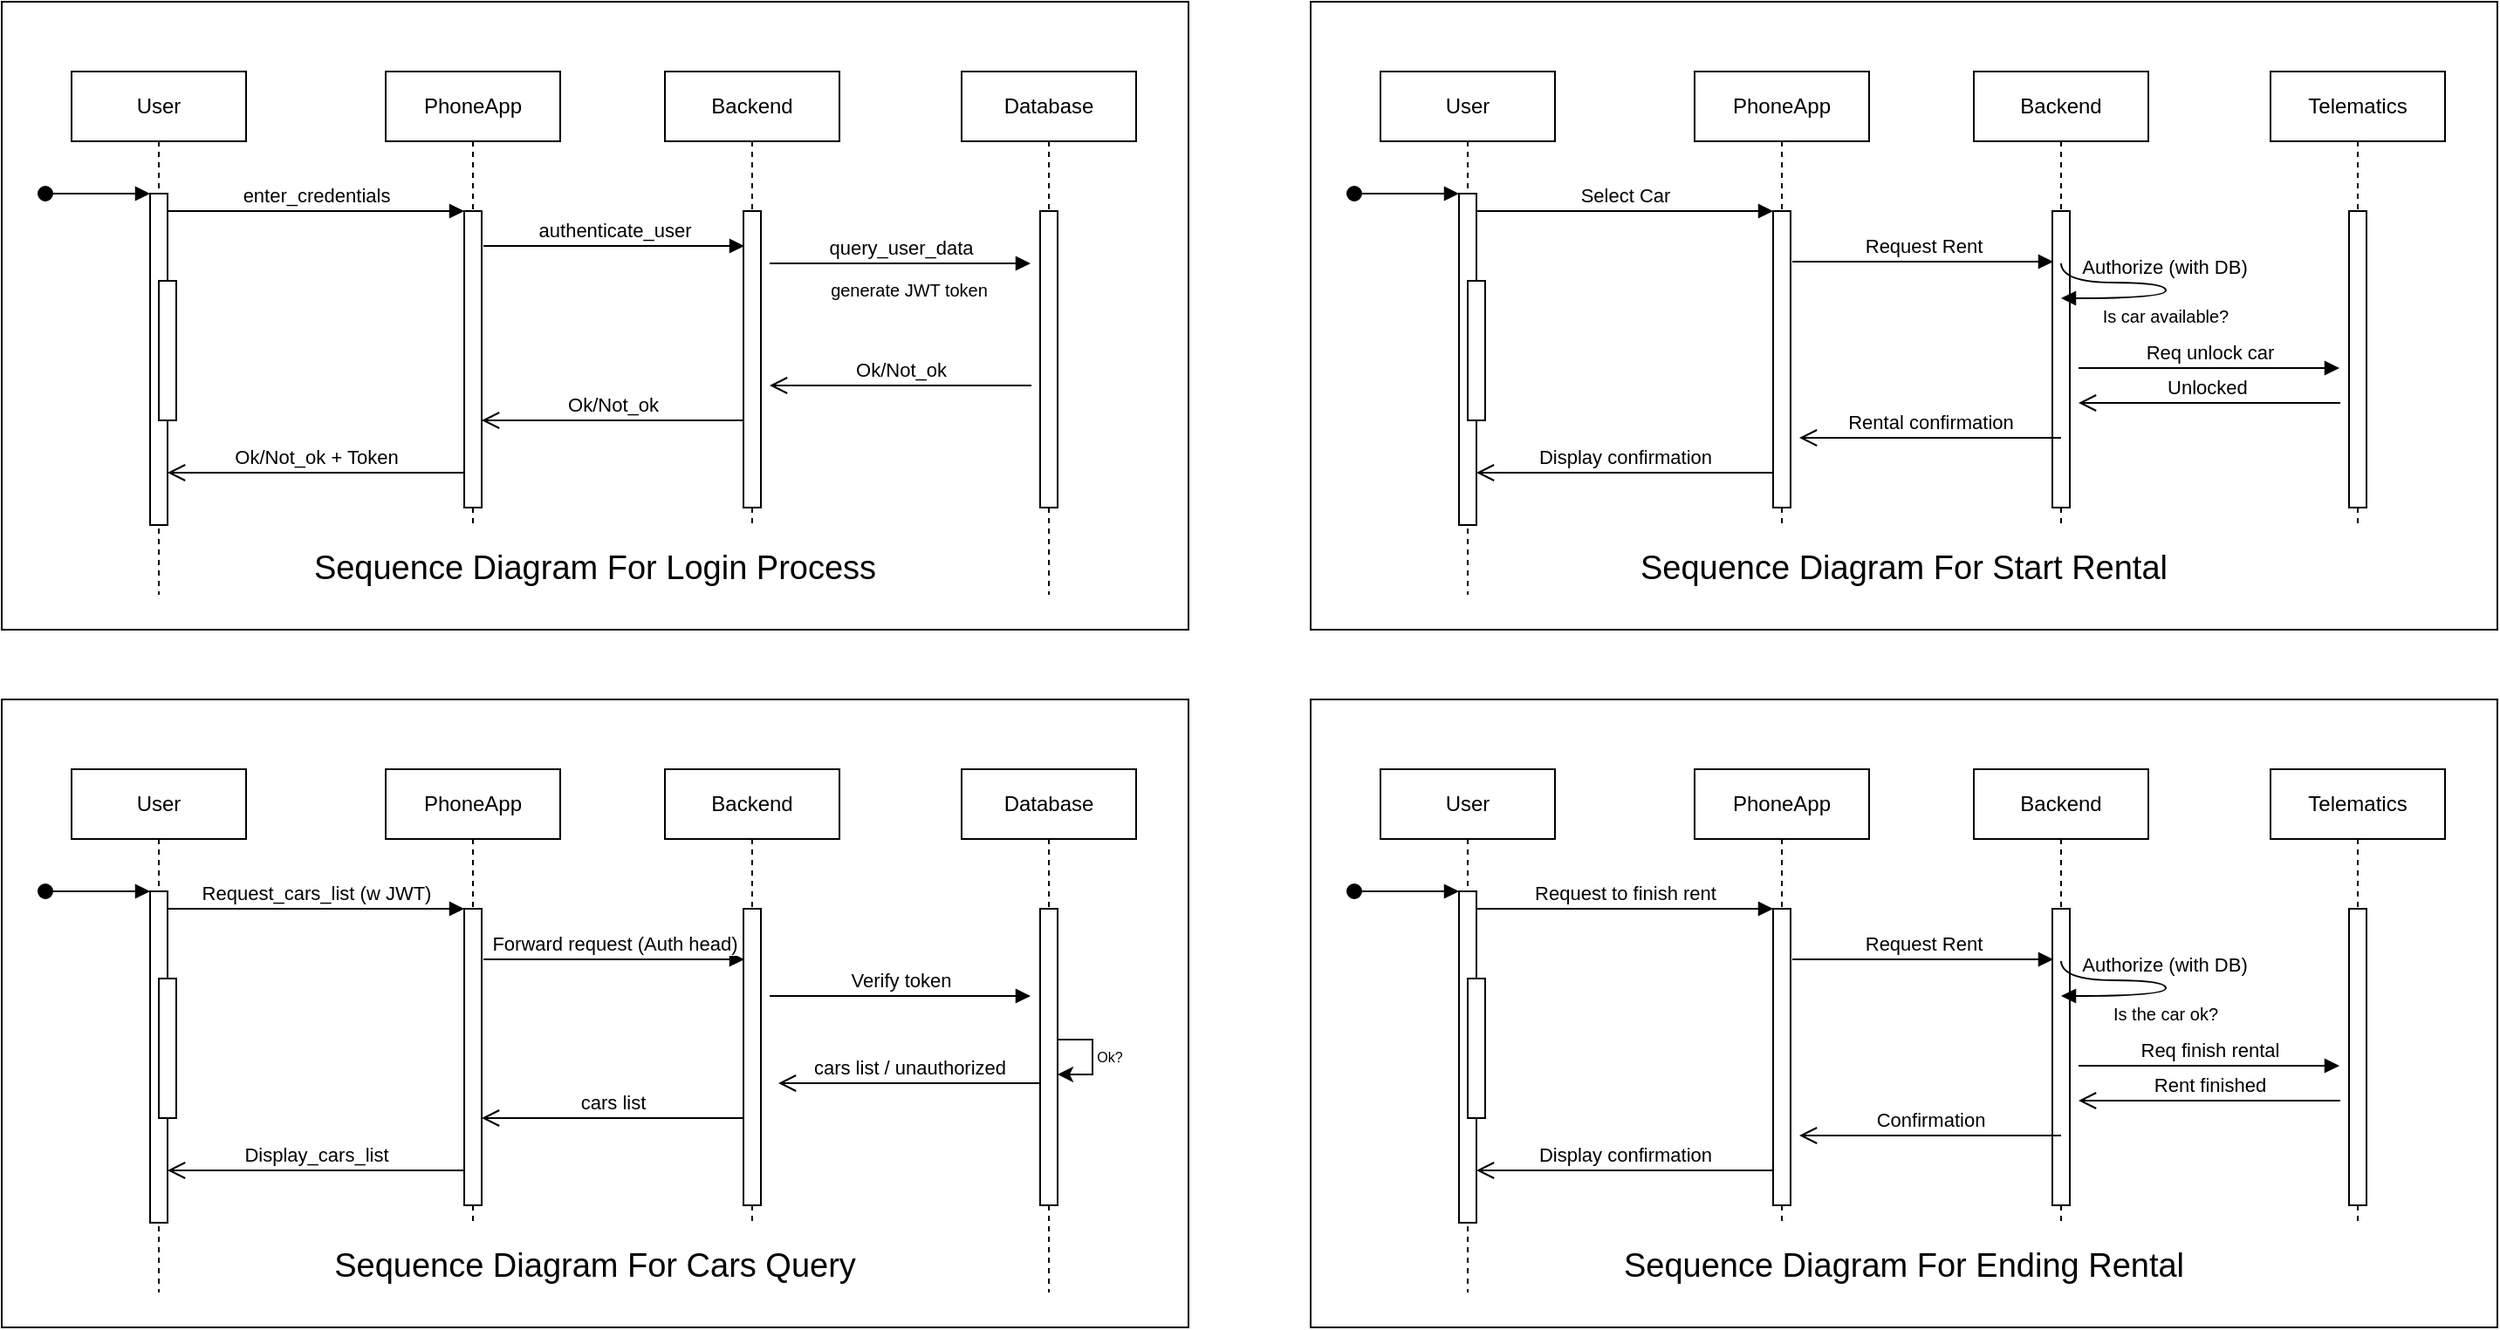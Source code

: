 <mxfile version="26.1.0">
  <diagram name="Page-1" id="2YBvvXClWsGukQMizWep">
    <mxGraphModel dx="2010" dy="1050" grid="1" gridSize="10" guides="1" tooltips="1" connect="1" arrows="1" fold="1" page="1" pageScale="1" pageWidth="850" pageHeight="1100" math="0" shadow="0">
      <root>
        <mxCell id="0" />
        <mxCell id="1" parent="0" />
        <mxCell id="S4V5Ux5o6MDgfG4JlqHx-108" value="" style="rounded=0;whiteSpace=wrap;html=1;" vertex="1" parent="1">
          <mxGeometry x="750" width="680" height="360" as="geometry" />
        </mxCell>
        <mxCell id="S4V5Ux5o6MDgfG4JlqHx-11" value="" style="rounded=0;whiteSpace=wrap;html=1;" vertex="1" parent="1">
          <mxGeometry width="680" height="360" as="geometry" />
        </mxCell>
        <mxCell id="aM9ryv3xv72pqoxQDRHE-1" value="User" style="shape=umlLifeline;perimeter=lifelinePerimeter;whiteSpace=wrap;html=1;container=0;dropTarget=0;collapsible=0;recursiveResize=0;outlineConnect=0;portConstraint=eastwest;newEdgeStyle={&quot;edgeStyle&quot;:&quot;elbowEdgeStyle&quot;,&quot;elbow&quot;:&quot;vertical&quot;,&quot;curved&quot;:0,&quot;rounded&quot;:0};" parent="1" vertex="1">
          <mxGeometry x="40" y="40" width="100" height="300" as="geometry" />
        </mxCell>
        <mxCell id="aM9ryv3xv72pqoxQDRHE-2" value="" style="html=1;points=[];perimeter=orthogonalPerimeter;outlineConnect=0;targetShapes=umlLifeline;portConstraint=eastwest;newEdgeStyle={&quot;edgeStyle&quot;:&quot;elbowEdgeStyle&quot;,&quot;elbow&quot;:&quot;vertical&quot;,&quot;curved&quot;:0,&quot;rounded&quot;:0};" parent="aM9ryv3xv72pqoxQDRHE-1" vertex="1">
          <mxGeometry x="45" y="70" width="10" height="190" as="geometry" />
        </mxCell>
        <mxCell id="aM9ryv3xv72pqoxQDRHE-3" value="" style="html=1;verticalAlign=bottom;startArrow=oval;endArrow=block;startSize=8;edgeStyle=elbowEdgeStyle;elbow=vertical;curved=0;rounded=0;" parent="aM9ryv3xv72pqoxQDRHE-1" target="aM9ryv3xv72pqoxQDRHE-2" edge="1">
          <mxGeometry relative="1" as="geometry">
            <mxPoint x="-15" y="70" as="sourcePoint" />
          </mxGeometry>
        </mxCell>
        <mxCell id="aM9ryv3xv72pqoxQDRHE-4" value="" style="html=1;points=[];perimeter=orthogonalPerimeter;outlineConnect=0;targetShapes=umlLifeline;portConstraint=eastwest;newEdgeStyle={&quot;edgeStyle&quot;:&quot;elbowEdgeStyle&quot;,&quot;elbow&quot;:&quot;vertical&quot;,&quot;curved&quot;:0,&quot;rounded&quot;:0};" parent="aM9ryv3xv72pqoxQDRHE-1" vertex="1">
          <mxGeometry x="50" y="120" width="10" height="80" as="geometry" />
        </mxCell>
        <mxCell id="aM9ryv3xv72pqoxQDRHE-5" value="PhoneApp" style="shape=umlLifeline;perimeter=lifelinePerimeter;whiteSpace=wrap;html=1;container=0;dropTarget=0;collapsible=0;recursiveResize=0;outlineConnect=0;portConstraint=eastwest;newEdgeStyle={&quot;edgeStyle&quot;:&quot;elbowEdgeStyle&quot;,&quot;elbow&quot;:&quot;vertical&quot;,&quot;curved&quot;:0,&quot;rounded&quot;:0};" parent="1" vertex="1">
          <mxGeometry x="220" y="40" width="100" height="260" as="geometry" />
        </mxCell>
        <mxCell id="aM9ryv3xv72pqoxQDRHE-6" value="" style="html=1;points=[];perimeter=orthogonalPerimeter;outlineConnect=0;targetShapes=umlLifeline;portConstraint=eastwest;newEdgeStyle={&quot;edgeStyle&quot;:&quot;elbowEdgeStyle&quot;,&quot;elbow&quot;:&quot;vertical&quot;,&quot;curved&quot;:0,&quot;rounded&quot;:0};" parent="aM9ryv3xv72pqoxQDRHE-5" vertex="1">
          <mxGeometry x="45" y="80" width="10" height="170" as="geometry" />
        </mxCell>
        <mxCell id="aM9ryv3xv72pqoxQDRHE-7" value="enter_credentials" style="html=1;verticalAlign=bottom;endArrow=block;edgeStyle=elbowEdgeStyle;elbow=vertical;curved=0;rounded=0;" parent="1" source="aM9ryv3xv72pqoxQDRHE-2" target="aM9ryv3xv72pqoxQDRHE-6" edge="1">
          <mxGeometry relative="1" as="geometry">
            <mxPoint x="195" y="130" as="sourcePoint" />
            <Array as="points">
              <mxPoint x="180" y="120" />
            </Array>
          </mxGeometry>
        </mxCell>
        <mxCell id="aM9ryv3xv72pqoxQDRHE-8" value="Ok/Not_ok + Token" style="html=1;verticalAlign=bottom;endArrow=open;endSize=8;edgeStyle=elbowEdgeStyle;elbow=vertical;curved=0;rounded=0;" parent="1" source="aM9ryv3xv72pqoxQDRHE-6" target="aM9ryv3xv72pqoxQDRHE-2" edge="1">
          <mxGeometry relative="1" as="geometry">
            <mxPoint x="195" y="205" as="targetPoint" />
            <Array as="points">
              <mxPoint x="140" y="270" />
              <mxPoint x="190" y="280" />
            </Array>
            <mxPoint as="offset" />
          </mxGeometry>
        </mxCell>
        <mxCell id="S4V5Ux5o6MDgfG4JlqHx-1" value="Backend" style="shape=umlLifeline;perimeter=lifelinePerimeter;whiteSpace=wrap;html=1;container=0;dropTarget=0;collapsible=0;recursiveResize=0;outlineConnect=0;portConstraint=eastwest;newEdgeStyle={&quot;edgeStyle&quot;:&quot;elbowEdgeStyle&quot;,&quot;elbow&quot;:&quot;vertical&quot;,&quot;curved&quot;:0,&quot;rounded&quot;:0};" vertex="1" parent="1">
          <mxGeometry x="380" y="40" width="100" height="260" as="geometry" />
        </mxCell>
        <mxCell id="S4V5Ux5o6MDgfG4JlqHx-2" value="" style="html=1;points=[];perimeter=orthogonalPerimeter;outlineConnect=0;targetShapes=umlLifeline;portConstraint=eastwest;newEdgeStyle={&quot;edgeStyle&quot;:&quot;elbowEdgeStyle&quot;,&quot;elbow&quot;:&quot;vertical&quot;,&quot;curved&quot;:0,&quot;rounded&quot;:0};" vertex="1" parent="S4V5Ux5o6MDgfG4JlqHx-1">
          <mxGeometry x="45" y="80" width="10" height="170" as="geometry" />
        </mxCell>
        <mxCell id="S4V5Ux5o6MDgfG4JlqHx-3" value="Database" style="shape=umlLifeline;perimeter=lifelinePerimeter;whiteSpace=wrap;html=1;container=0;dropTarget=0;collapsible=0;recursiveResize=0;outlineConnect=0;portConstraint=eastwest;newEdgeStyle={&quot;edgeStyle&quot;:&quot;elbowEdgeStyle&quot;,&quot;elbow&quot;:&quot;vertical&quot;,&quot;curved&quot;:0,&quot;rounded&quot;:0};" vertex="1" parent="1">
          <mxGeometry x="550" y="40" width="100" height="300" as="geometry" />
        </mxCell>
        <mxCell id="S4V5Ux5o6MDgfG4JlqHx-4" value="" style="html=1;points=[];perimeter=orthogonalPerimeter;outlineConnect=0;targetShapes=umlLifeline;portConstraint=eastwest;newEdgeStyle={&quot;edgeStyle&quot;:&quot;elbowEdgeStyle&quot;,&quot;elbow&quot;:&quot;vertical&quot;,&quot;curved&quot;:0,&quot;rounded&quot;:0};" vertex="1" parent="S4V5Ux5o6MDgfG4JlqHx-3">
          <mxGeometry x="45" y="80" width="10" height="170" as="geometry" />
        </mxCell>
        <mxCell id="S4V5Ux5o6MDgfG4JlqHx-5" value="authenticate_user" style="html=1;verticalAlign=bottom;endArrow=block;edgeStyle=elbowEdgeStyle;elbow=vertical;curved=0;rounded=0;" edge="1" parent="1">
          <mxGeometry relative="1" as="geometry">
            <mxPoint x="276" y="140" as="sourcePoint" />
            <Array as="points">
              <mxPoint x="366" y="140" />
              <mxPoint x="351" y="140" />
            </Array>
            <mxPoint x="425.5" y="140" as="targetPoint" />
          </mxGeometry>
        </mxCell>
        <mxCell id="S4V5Ux5o6MDgfG4JlqHx-6" value="query_user_data" style="html=1;verticalAlign=bottom;endArrow=block;edgeStyle=elbowEdgeStyle;elbow=vertical;curved=0;rounded=0;" edge="1" parent="1">
          <mxGeometry relative="1" as="geometry">
            <mxPoint x="440" y="150" as="sourcePoint" />
            <Array as="points">
              <mxPoint x="530" y="150" />
              <mxPoint x="515" y="150" />
            </Array>
            <mxPoint x="589.5" y="150" as="targetPoint" />
          </mxGeometry>
        </mxCell>
        <mxCell id="S4V5Ux5o6MDgfG4JlqHx-9" value="Ok/Not_ok" style="html=1;verticalAlign=bottom;endArrow=open;endSize=8;edgeStyle=elbowEdgeStyle;elbow=vertical;curved=0;rounded=0;" edge="1" parent="1">
          <mxGeometry relative="1" as="geometry">
            <mxPoint x="440" y="220" as="targetPoint" />
            <Array as="points">
              <mxPoint x="535" y="220" />
            </Array>
            <mxPoint x="590" y="220" as="sourcePoint" />
          </mxGeometry>
        </mxCell>
        <mxCell id="S4V5Ux5o6MDgfG4JlqHx-10" value="Ok/Not_ok" style="html=1;verticalAlign=bottom;endArrow=open;endSize=8;edgeStyle=elbowEdgeStyle;elbow=vertical;curved=0;rounded=0;" edge="1" parent="1">
          <mxGeometry relative="1" as="geometry">
            <mxPoint x="275" y="240" as="targetPoint" />
            <Array as="points">
              <mxPoint x="370" y="240" />
            </Array>
            <mxPoint x="425" y="240" as="sourcePoint" />
          </mxGeometry>
        </mxCell>
        <mxCell id="S4V5Ux5o6MDgfG4JlqHx-12" value="Sequence Diagram For Login Process" style="text;html=1;align=center;verticalAlign=middle;whiteSpace=wrap;rounded=0;fontSize=19;" vertex="1" parent="1">
          <mxGeometry x="130" y="310" width="420" height="30" as="geometry" />
        </mxCell>
        <mxCell id="S4V5Ux5o6MDgfG4JlqHx-13" value="" style="rounded=0;whiteSpace=wrap;html=1;" vertex="1" parent="1">
          <mxGeometry y="400" width="680" height="360" as="geometry" />
        </mxCell>
        <mxCell id="S4V5Ux5o6MDgfG4JlqHx-14" value="User" style="shape=umlLifeline;perimeter=lifelinePerimeter;whiteSpace=wrap;html=1;container=0;dropTarget=0;collapsible=0;recursiveResize=0;outlineConnect=0;portConstraint=eastwest;newEdgeStyle={&quot;edgeStyle&quot;:&quot;elbowEdgeStyle&quot;,&quot;elbow&quot;:&quot;vertical&quot;,&quot;curved&quot;:0,&quot;rounded&quot;:0};" vertex="1" parent="1">
          <mxGeometry x="40" y="440" width="100" height="300" as="geometry" />
        </mxCell>
        <mxCell id="S4V5Ux5o6MDgfG4JlqHx-15" value="" style="html=1;points=[];perimeter=orthogonalPerimeter;outlineConnect=0;targetShapes=umlLifeline;portConstraint=eastwest;newEdgeStyle={&quot;edgeStyle&quot;:&quot;elbowEdgeStyle&quot;,&quot;elbow&quot;:&quot;vertical&quot;,&quot;curved&quot;:0,&quot;rounded&quot;:0};" vertex="1" parent="S4V5Ux5o6MDgfG4JlqHx-14">
          <mxGeometry x="45" y="70" width="10" height="190" as="geometry" />
        </mxCell>
        <mxCell id="S4V5Ux5o6MDgfG4JlqHx-16" value="" style="html=1;verticalAlign=bottom;startArrow=oval;endArrow=block;startSize=8;edgeStyle=elbowEdgeStyle;elbow=vertical;curved=0;rounded=0;" edge="1" parent="S4V5Ux5o6MDgfG4JlqHx-14" target="S4V5Ux5o6MDgfG4JlqHx-15">
          <mxGeometry relative="1" as="geometry">
            <mxPoint x="-15" y="70" as="sourcePoint" />
          </mxGeometry>
        </mxCell>
        <mxCell id="S4V5Ux5o6MDgfG4JlqHx-17" value="" style="html=1;points=[];perimeter=orthogonalPerimeter;outlineConnect=0;targetShapes=umlLifeline;portConstraint=eastwest;newEdgeStyle={&quot;edgeStyle&quot;:&quot;elbowEdgeStyle&quot;,&quot;elbow&quot;:&quot;vertical&quot;,&quot;curved&quot;:0,&quot;rounded&quot;:0};" vertex="1" parent="S4V5Ux5o6MDgfG4JlqHx-14">
          <mxGeometry x="50" y="120" width="10" height="80" as="geometry" />
        </mxCell>
        <mxCell id="S4V5Ux5o6MDgfG4JlqHx-18" value="PhoneApp" style="shape=umlLifeline;perimeter=lifelinePerimeter;whiteSpace=wrap;html=1;container=0;dropTarget=0;collapsible=0;recursiveResize=0;outlineConnect=0;portConstraint=eastwest;newEdgeStyle={&quot;edgeStyle&quot;:&quot;elbowEdgeStyle&quot;,&quot;elbow&quot;:&quot;vertical&quot;,&quot;curved&quot;:0,&quot;rounded&quot;:0};" vertex="1" parent="1">
          <mxGeometry x="220" y="440" width="100" height="260" as="geometry" />
        </mxCell>
        <mxCell id="S4V5Ux5o6MDgfG4JlqHx-19" value="" style="html=1;points=[];perimeter=orthogonalPerimeter;outlineConnect=0;targetShapes=umlLifeline;portConstraint=eastwest;newEdgeStyle={&quot;edgeStyle&quot;:&quot;elbowEdgeStyle&quot;,&quot;elbow&quot;:&quot;vertical&quot;,&quot;curved&quot;:0,&quot;rounded&quot;:0};" vertex="1" parent="S4V5Ux5o6MDgfG4JlqHx-18">
          <mxGeometry x="45" y="80" width="10" height="170" as="geometry" />
        </mxCell>
        <mxCell id="S4V5Ux5o6MDgfG4JlqHx-20" value="Request_cars_list (w JWT)" style="html=1;verticalAlign=bottom;endArrow=block;edgeStyle=elbowEdgeStyle;elbow=vertical;curved=0;rounded=0;" edge="1" parent="1" source="S4V5Ux5o6MDgfG4JlqHx-15" target="S4V5Ux5o6MDgfG4JlqHx-19">
          <mxGeometry relative="1" as="geometry">
            <mxPoint x="195" y="530" as="sourcePoint" />
            <Array as="points">
              <mxPoint x="180" y="520" />
            </Array>
          </mxGeometry>
        </mxCell>
        <mxCell id="S4V5Ux5o6MDgfG4JlqHx-21" value="Display_cars_list" style="html=1;verticalAlign=bottom;endArrow=open;endSize=8;edgeStyle=elbowEdgeStyle;elbow=vertical;curved=0;rounded=0;" edge="1" parent="1" source="S4V5Ux5o6MDgfG4JlqHx-19" target="S4V5Ux5o6MDgfG4JlqHx-15">
          <mxGeometry relative="1" as="geometry">
            <mxPoint x="195" y="605" as="targetPoint" />
            <Array as="points">
              <mxPoint x="140" y="670" />
              <mxPoint x="190" y="680" />
            </Array>
          </mxGeometry>
        </mxCell>
        <mxCell id="S4V5Ux5o6MDgfG4JlqHx-22" value="Backend" style="shape=umlLifeline;perimeter=lifelinePerimeter;whiteSpace=wrap;html=1;container=0;dropTarget=0;collapsible=0;recursiveResize=0;outlineConnect=0;portConstraint=eastwest;newEdgeStyle={&quot;edgeStyle&quot;:&quot;elbowEdgeStyle&quot;,&quot;elbow&quot;:&quot;vertical&quot;,&quot;curved&quot;:0,&quot;rounded&quot;:0};" vertex="1" parent="1">
          <mxGeometry x="380" y="440" width="100" height="260" as="geometry" />
        </mxCell>
        <mxCell id="S4V5Ux5o6MDgfG4JlqHx-23" value="" style="html=1;points=[];perimeter=orthogonalPerimeter;outlineConnect=0;targetShapes=umlLifeline;portConstraint=eastwest;newEdgeStyle={&quot;edgeStyle&quot;:&quot;elbowEdgeStyle&quot;,&quot;elbow&quot;:&quot;vertical&quot;,&quot;curved&quot;:0,&quot;rounded&quot;:0};" vertex="1" parent="S4V5Ux5o6MDgfG4JlqHx-22">
          <mxGeometry x="45" y="80" width="10" height="170" as="geometry" />
        </mxCell>
        <mxCell id="S4V5Ux5o6MDgfG4JlqHx-24" value="Database" style="shape=umlLifeline;perimeter=lifelinePerimeter;whiteSpace=wrap;html=1;container=0;dropTarget=0;collapsible=0;recursiveResize=0;outlineConnect=0;portConstraint=eastwest;newEdgeStyle={&quot;edgeStyle&quot;:&quot;elbowEdgeStyle&quot;,&quot;elbow&quot;:&quot;vertical&quot;,&quot;curved&quot;:0,&quot;rounded&quot;:0};" vertex="1" parent="1">
          <mxGeometry x="550" y="440" width="100" height="300" as="geometry" />
        </mxCell>
        <mxCell id="S4V5Ux5o6MDgfG4JlqHx-25" value="" style="html=1;points=[];perimeter=orthogonalPerimeter;outlineConnect=0;targetShapes=umlLifeline;portConstraint=eastwest;newEdgeStyle={&quot;edgeStyle&quot;:&quot;elbowEdgeStyle&quot;,&quot;elbow&quot;:&quot;vertical&quot;,&quot;curved&quot;:0,&quot;rounded&quot;:0};" vertex="1" parent="S4V5Ux5o6MDgfG4JlqHx-24">
          <mxGeometry x="45" y="80" width="10" height="170" as="geometry" />
        </mxCell>
        <mxCell id="S4V5Ux5o6MDgfG4JlqHx-43" style="edgeStyle=elbowEdgeStyle;rounded=0;orthogonalLoop=1;jettySize=auto;html=1;elbow=vertical;curved=0;" edge="1" parent="S4V5Ux5o6MDgfG4JlqHx-24" source="S4V5Ux5o6MDgfG4JlqHx-25" target="S4V5Ux5o6MDgfG4JlqHx-25">
          <mxGeometry relative="1" as="geometry" />
        </mxCell>
        <mxCell id="S4V5Ux5o6MDgfG4JlqHx-26" value="Forward request (Auth head)" style="html=1;verticalAlign=bottom;endArrow=block;edgeStyle=elbowEdgeStyle;elbow=vertical;curved=0;rounded=0;" edge="1" parent="1">
          <mxGeometry relative="1" as="geometry">
            <mxPoint x="276" y="549" as="sourcePoint" />
            <Array as="points">
              <mxPoint x="366" y="549" />
              <mxPoint x="351" y="549" />
            </Array>
            <mxPoint x="425.5" y="549" as="targetPoint" />
          </mxGeometry>
        </mxCell>
        <mxCell id="S4V5Ux5o6MDgfG4JlqHx-27" value="Verify token" style="html=1;verticalAlign=bottom;endArrow=block;edgeStyle=elbowEdgeStyle;elbow=vertical;curved=0;rounded=0;" edge="1" parent="1">
          <mxGeometry relative="1" as="geometry">
            <mxPoint x="440" y="570" as="sourcePoint" />
            <Array as="points">
              <mxPoint x="530" y="570" />
              <mxPoint x="515" y="570" />
            </Array>
            <mxPoint x="589.5" y="570" as="targetPoint" />
          </mxGeometry>
        </mxCell>
        <mxCell id="S4V5Ux5o6MDgfG4JlqHx-29" value="cars list" style="html=1;verticalAlign=bottom;endArrow=open;endSize=8;edgeStyle=elbowEdgeStyle;elbow=vertical;curved=0;rounded=0;" edge="1" parent="1">
          <mxGeometry x="0.003" relative="1" as="geometry">
            <mxPoint x="275" y="640" as="targetPoint" />
            <Array as="points">
              <mxPoint x="370" y="640" />
            </Array>
            <mxPoint x="425" y="640" as="sourcePoint" />
            <mxPoint as="offset" />
          </mxGeometry>
        </mxCell>
        <mxCell id="S4V5Ux5o6MDgfG4JlqHx-30" value="Sequence Diagram For Cars Query" style="text;html=1;align=center;verticalAlign=middle;whiteSpace=wrap;rounded=0;fontSize=19;" vertex="1" parent="1">
          <mxGeometry x="130" y="710" width="420" height="30" as="geometry" />
        </mxCell>
        <mxCell id="S4V5Ux5o6MDgfG4JlqHx-35" value="generate JWT token" style="text;html=1;align=center;verticalAlign=middle;whiteSpace=wrap;rounded=0;fontSize=10;" vertex="1" parent="1">
          <mxGeometry x="450" y="150" width="140" height="30" as="geometry" />
        </mxCell>
        <mxCell id="S4V5Ux5o6MDgfG4JlqHx-44" value="Ok?" style="text;html=1;align=center;verticalAlign=middle;whiteSpace=wrap;rounded=0;fontSize=8;" vertex="1" parent="1">
          <mxGeometry x="600" y="590" width="70" height="30" as="geometry" />
        </mxCell>
        <mxCell id="S4V5Ux5o6MDgfG4JlqHx-46" value="cars list / unauthorized" style="html=1;verticalAlign=bottom;endArrow=open;endSize=8;edgeStyle=elbowEdgeStyle;elbow=vertical;curved=0;rounded=0;" edge="1" parent="1">
          <mxGeometry relative="1" as="geometry">
            <mxPoint x="445" y="620" as="targetPoint" />
            <Array as="points">
              <mxPoint x="540" y="620" />
            </Array>
            <mxPoint x="595" y="620" as="sourcePoint" />
          </mxGeometry>
        </mxCell>
        <mxCell id="S4V5Ux5o6MDgfG4JlqHx-69" value="User" style="shape=umlLifeline;perimeter=lifelinePerimeter;whiteSpace=wrap;html=1;container=0;dropTarget=0;collapsible=0;recursiveResize=0;outlineConnect=0;portConstraint=eastwest;newEdgeStyle={&quot;edgeStyle&quot;:&quot;elbowEdgeStyle&quot;,&quot;elbow&quot;:&quot;vertical&quot;,&quot;curved&quot;:0,&quot;rounded&quot;:0};" vertex="1" parent="1">
          <mxGeometry x="790" y="40" width="100" height="300" as="geometry" />
        </mxCell>
        <mxCell id="S4V5Ux5o6MDgfG4JlqHx-70" value="" style="html=1;points=[];perimeter=orthogonalPerimeter;outlineConnect=0;targetShapes=umlLifeline;portConstraint=eastwest;newEdgeStyle={&quot;edgeStyle&quot;:&quot;elbowEdgeStyle&quot;,&quot;elbow&quot;:&quot;vertical&quot;,&quot;curved&quot;:0,&quot;rounded&quot;:0};" vertex="1" parent="S4V5Ux5o6MDgfG4JlqHx-69">
          <mxGeometry x="45" y="70" width="10" height="190" as="geometry" />
        </mxCell>
        <mxCell id="S4V5Ux5o6MDgfG4JlqHx-71" value="" style="html=1;verticalAlign=bottom;startArrow=oval;endArrow=block;startSize=8;edgeStyle=elbowEdgeStyle;elbow=vertical;curved=0;rounded=0;" edge="1" parent="S4V5Ux5o6MDgfG4JlqHx-69" target="S4V5Ux5o6MDgfG4JlqHx-70">
          <mxGeometry relative="1" as="geometry">
            <mxPoint x="-15" y="70" as="sourcePoint" />
          </mxGeometry>
        </mxCell>
        <mxCell id="S4V5Ux5o6MDgfG4JlqHx-72" value="" style="html=1;points=[];perimeter=orthogonalPerimeter;outlineConnect=0;targetShapes=umlLifeline;portConstraint=eastwest;newEdgeStyle={&quot;edgeStyle&quot;:&quot;elbowEdgeStyle&quot;,&quot;elbow&quot;:&quot;vertical&quot;,&quot;curved&quot;:0,&quot;rounded&quot;:0};" vertex="1" parent="S4V5Ux5o6MDgfG4JlqHx-69">
          <mxGeometry x="50" y="120" width="10" height="80" as="geometry" />
        </mxCell>
        <mxCell id="S4V5Ux5o6MDgfG4JlqHx-73" value="PhoneApp" style="shape=umlLifeline;perimeter=lifelinePerimeter;whiteSpace=wrap;html=1;container=0;dropTarget=0;collapsible=0;recursiveResize=0;outlineConnect=0;portConstraint=eastwest;newEdgeStyle={&quot;edgeStyle&quot;:&quot;elbowEdgeStyle&quot;,&quot;elbow&quot;:&quot;vertical&quot;,&quot;curved&quot;:0,&quot;rounded&quot;:0};" vertex="1" parent="1">
          <mxGeometry x="970" y="40" width="100" height="260" as="geometry" />
        </mxCell>
        <mxCell id="S4V5Ux5o6MDgfG4JlqHx-74" value="" style="html=1;points=[];perimeter=orthogonalPerimeter;outlineConnect=0;targetShapes=umlLifeline;portConstraint=eastwest;newEdgeStyle={&quot;edgeStyle&quot;:&quot;elbowEdgeStyle&quot;,&quot;elbow&quot;:&quot;vertical&quot;,&quot;curved&quot;:0,&quot;rounded&quot;:0};" vertex="1" parent="S4V5Ux5o6MDgfG4JlqHx-73">
          <mxGeometry x="45" y="80" width="10" height="170" as="geometry" />
        </mxCell>
        <mxCell id="S4V5Ux5o6MDgfG4JlqHx-75" value="Select Car" style="html=1;verticalAlign=bottom;endArrow=block;edgeStyle=elbowEdgeStyle;elbow=vertical;curved=0;rounded=0;" edge="1" parent="1" source="S4V5Ux5o6MDgfG4JlqHx-70" target="S4V5Ux5o6MDgfG4JlqHx-74">
          <mxGeometry x="-0.004" relative="1" as="geometry">
            <mxPoint x="945" y="130" as="sourcePoint" />
            <Array as="points">
              <mxPoint x="930" y="120" />
            </Array>
            <mxPoint as="offset" />
          </mxGeometry>
        </mxCell>
        <mxCell id="S4V5Ux5o6MDgfG4JlqHx-76" value="Display confirmation" style="html=1;verticalAlign=bottom;endArrow=open;endSize=8;edgeStyle=elbowEdgeStyle;elbow=vertical;curved=0;rounded=0;" edge="1" parent="1" source="S4V5Ux5o6MDgfG4JlqHx-74" target="S4V5Ux5o6MDgfG4JlqHx-70">
          <mxGeometry relative="1" as="geometry">
            <mxPoint x="945" y="205" as="targetPoint" />
            <Array as="points">
              <mxPoint x="890" y="270" />
              <mxPoint x="940" y="280" />
            </Array>
          </mxGeometry>
        </mxCell>
        <mxCell id="S4V5Ux5o6MDgfG4JlqHx-77" value="Backend" style="shape=umlLifeline;perimeter=lifelinePerimeter;whiteSpace=wrap;html=1;container=0;dropTarget=0;collapsible=0;recursiveResize=0;outlineConnect=0;portConstraint=eastwest;newEdgeStyle={&quot;edgeStyle&quot;:&quot;elbowEdgeStyle&quot;,&quot;elbow&quot;:&quot;vertical&quot;,&quot;curved&quot;:0,&quot;rounded&quot;:0};" vertex="1" parent="1">
          <mxGeometry x="1130" y="40" width="100" height="260" as="geometry" />
        </mxCell>
        <mxCell id="S4V5Ux5o6MDgfG4JlqHx-78" value="" style="html=1;points=[];perimeter=orthogonalPerimeter;outlineConnect=0;targetShapes=umlLifeline;portConstraint=eastwest;newEdgeStyle={&quot;edgeStyle&quot;:&quot;elbowEdgeStyle&quot;,&quot;elbow&quot;:&quot;vertical&quot;,&quot;curved&quot;:0,&quot;rounded&quot;:0};" vertex="1" parent="S4V5Ux5o6MDgfG4JlqHx-77">
          <mxGeometry x="45" y="80" width="10" height="170" as="geometry" />
        </mxCell>
        <mxCell id="S4V5Ux5o6MDgfG4JlqHx-82" value="Request Rent" style="html=1;verticalAlign=bottom;endArrow=block;edgeStyle=elbowEdgeStyle;elbow=vertical;curved=0;rounded=0;" edge="1" parent="1">
          <mxGeometry relative="1" as="geometry">
            <mxPoint x="1026" y="149" as="sourcePoint" />
            <Array as="points">
              <mxPoint x="1116" y="149" />
              <mxPoint x="1101" y="149" />
            </Array>
            <mxPoint x="1175.5" y="149" as="targetPoint" />
          </mxGeometry>
        </mxCell>
        <mxCell id="S4V5Ux5o6MDgfG4JlqHx-85" value="Sequence Diagram For Start Rental" style="text;html=1;align=center;verticalAlign=middle;whiteSpace=wrap;rounded=0;fontSize=19;" vertex="1" parent="1">
          <mxGeometry x="880" y="310" width="420" height="30" as="geometry" />
        </mxCell>
        <mxCell id="S4V5Ux5o6MDgfG4JlqHx-96" value="Telematics" style="shape=umlLifeline;perimeter=lifelinePerimeter;whiteSpace=wrap;html=1;container=0;dropTarget=0;collapsible=0;recursiveResize=0;outlineConnect=0;portConstraint=eastwest;newEdgeStyle={&quot;edgeStyle&quot;:&quot;elbowEdgeStyle&quot;,&quot;elbow&quot;:&quot;vertical&quot;,&quot;curved&quot;:0,&quot;rounded&quot;:0};" vertex="1" parent="1">
          <mxGeometry x="1300" y="40" width="100" height="260" as="geometry" />
        </mxCell>
        <mxCell id="S4V5Ux5o6MDgfG4JlqHx-97" value="" style="html=1;points=[];perimeter=orthogonalPerimeter;outlineConnect=0;targetShapes=umlLifeline;portConstraint=eastwest;newEdgeStyle={&quot;edgeStyle&quot;:&quot;elbowEdgeStyle&quot;,&quot;elbow&quot;:&quot;vertical&quot;,&quot;curved&quot;:0,&quot;rounded&quot;:0};" vertex="1" parent="S4V5Ux5o6MDgfG4JlqHx-96">
          <mxGeometry x="45" y="80" width="10" height="170" as="geometry" />
        </mxCell>
        <mxCell id="S4V5Ux5o6MDgfG4JlqHx-102" value="Authorize (with DB)" style="html=1;verticalAlign=bottom;endArrow=block;rounded=0;edgeStyle=orthogonalEdgeStyle;elbow=vertical;curved=1;" edge="1" parent="1" target="S4V5Ux5o6MDgfG4JlqHx-77">
          <mxGeometry x="0.007" relative="1" as="geometry">
            <mxPoint x="1180" y="150" as="sourcePoint" />
            <mxPoint x="1329.5" y="150" as="targetPoint" />
            <mxPoint as="offset" />
          </mxGeometry>
        </mxCell>
        <mxCell id="S4V5Ux5o6MDgfG4JlqHx-103" value="Is car available?" style="text;html=1;align=center;verticalAlign=middle;whiteSpace=wrap;rounded=0;fontSize=10;" vertex="1" parent="1">
          <mxGeometry x="1190" y="165" width="100" height="30" as="geometry" />
        </mxCell>
        <mxCell id="S4V5Ux5o6MDgfG4JlqHx-105" value="Req unlock car" style="html=1;verticalAlign=bottom;endArrow=block;edgeStyle=elbowEdgeStyle;elbow=vertical;curved=0;rounded=0;" edge="1" parent="1">
          <mxGeometry relative="1" as="geometry">
            <mxPoint x="1190" y="210" as="sourcePoint" />
            <Array as="points">
              <mxPoint x="1280" y="210" />
              <mxPoint x="1265" y="210" />
            </Array>
            <mxPoint x="1339.5" y="210" as="targetPoint" />
          </mxGeometry>
        </mxCell>
        <mxCell id="S4V5Ux5o6MDgfG4JlqHx-106" value="Unlocked&amp;nbsp;" style="html=1;verticalAlign=bottom;endArrow=open;endSize=8;edgeStyle=elbowEdgeStyle;elbow=vertical;curved=0;rounded=0;" edge="1" parent="1">
          <mxGeometry relative="1" as="geometry">
            <mxPoint x="1190" y="230" as="targetPoint" />
            <Array as="points">
              <mxPoint x="1235" y="230" />
              <mxPoint x="1285" y="240" />
            </Array>
            <mxPoint x="1340" y="230" as="sourcePoint" />
          </mxGeometry>
        </mxCell>
        <mxCell id="S4V5Ux5o6MDgfG4JlqHx-107" value="Rental confirmation" style="html=1;verticalAlign=bottom;endArrow=open;endSize=8;edgeStyle=elbowEdgeStyle;elbow=vertical;curved=0;rounded=0;" edge="1" parent="1">
          <mxGeometry relative="1" as="geometry">
            <mxPoint x="1030" y="250" as="targetPoint" />
            <Array as="points">
              <mxPoint x="1075" y="250" />
              <mxPoint x="1125" y="260" />
            </Array>
            <mxPoint x="1180" y="250" as="sourcePoint" />
          </mxGeometry>
        </mxCell>
        <mxCell id="S4V5Ux5o6MDgfG4JlqHx-109" value="" style="rounded=0;whiteSpace=wrap;html=1;" vertex="1" parent="1">
          <mxGeometry x="750" y="400" width="680" height="360" as="geometry" />
        </mxCell>
        <mxCell id="S4V5Ux5o6MDgfG4JlqHx-110" value="User" style="shape=umlLifeline;perimeter=lifelinePerimeter;whiteSpace=wrap;html=1;container=0;dropTarget=0;collapsible=0;recursiveResize=0;outlineConnect=0;portConstraint=eastwest;newEdgeStyle={&quot;edgeStyle&quot;:&quot;elbowEdgeStyle&quot;,&quot;elbow&quot;:&quot;vertical&quot;,&quot;curved&quot;:0,&quot;rounded&quot;:0};" vertex="1" parent="1">
          <mxGeometry x="790" y="440" width="100" height="300" as="geometry" />
        </mxCell>
        <mxCell id="S4V5Ux5o6MDgfG4JlqHx-111" value="" style="html=1;points=[];perimeter=orthogonalPerimeter;outlineConnect=0;targetShapes=umlLifeline;portConstraint=eastwest;newEdgeStyle={&quot;edgeStyle&quot;:&quot;elbowEdgeStyle&quot;,&quot;elbow&quot;:&quot;vertical&quot;,&quot;curved&quot;:0,&quot;rounded&quot;:0};" vertex="1" parent="S4V5Ux5o6MDgfG4JlqHx-110">
          <mxGeometry x="45" y="70" width="10" height="190" as="geometry" />
        </mxCell>
        <mxCell id="S4V5Ux5o6MDgfG4JlqHx-112" value="" style="html=1;verticalAlign=bottom;startArrow=oval;endArrow=block;startSize=8;edgeStyle=elbowEdgeStyle;elbow=vertical;curved=0;rounded=0;" edge="1" parent="S4V5Ux5o6MDgfG4JlqHx-110" target="S4V5Ux5o6MDgfG4JlqHx-111">
          <mxGeometry relative="1" as="geometry">
            <mxPoint x="-15" y="70" as="sourcePoint" />
          </mxGeometry>
        </mxCell>
        <mxCell id="S4V5Ux5o6MDgfG4JlqHx-113" value="" style="html=1;points=[];perimeter=orthogonalPerimeter;outlineConnect=0;targetShapes=umlLifeline;portConstraint=eastwest;newEdgeStyle={&quot;edgeStyle&quot;:&quot;elbowEdgeStyle&quot;,&quot;elbow&quot;:&quot;vertical&quot;,&quot;curved&quot;:0,&quot;rounded&quot;:0};" vertex="1" parent="S4V5Ux5o6MDgfG4JlqHx-110">
          <mxGeometry x="50" y="120" width="10" height="80" as="geometry" />
        </mxCell>
        <mxCell id="S4V5Ux5o6MDgfG4JlqHx-114" value="PhoneApp" style="shape=umlLifeline;perimeter=lifelinePerimeter;whiteSpace=wrap;html=1;container=0;dropTarget=0;collapsible=0;recursiveResize=0;outlineConnect=0;portConstraint=eastwest;newEdgeStyle={&quot;edgeStyle&quot;:&quot;elbowEdgeStyle&quot;,&quot;elbow&quot;:&quot;vertical&quot;,&quot;curved&quot;:0,&quot;rounded&quot;:0};" vertex="1" parent="1">
          <mxGeometry x="970" y="440" width="100" height="260" as="geometry" />
        </mxCell>
        <mxCell id="S4V5Ux5o6MDgfG4JlqHx-115" value="" style="html=1;points=[];perimeter=orthogonalPerimeter;outlineConnect=0;targetShapes=umlLifeline;portConstraint=eastwest;newEdgeStyle={&quot;edgeStyle&quot;:&quot;elbowEdgeStyle&quot;,&quot;elbow&quot;:&quot;vertical&quot;,&quot;curved&quot;:0,&quot;rounded&quot;:0};" vertex="1" parent="S4V5Ux5o6MDgfG4JlqHx-114">
          <mxGeometry x="45" y="80" width="10" height="170" as="geometry" />
        </mxCell>
        <mxCell id="S4V5Ux5o6MDgfG4JlqHx-116" value="Request to finish rent" style="html=1;verticalAlign=bottom;endArrow=block;edgeStyle=elbowEdgeStyle;elbow=vertical;curved=0;rounded=0;" edge="1" parent="1" source="S4V5Ux5o6MDgfG4JlqHx-111" target="S4V5Ux5o6MDgfG4JlqHx-115">
          <mxGeometry x="-0.004" relative="1" as="geometry">
            <mxPoint x="945" y="530" as="sourcePoint" />
            <Array as="points">
              <mxPoint x="930" y="520" />
            </Array>
            <mxPoint as="offset" />
          </mxGeometry>
        </mxCell>
        <mxCell id="S4V5Ux5o6MDgfG4JlqHx-117" value="Display confirmation" style="html=1;verticalAlign=bottom;endArrow=open;endSize=8;edgeStyle=elbowEdgeStyle;elbow=vertical;curved=0;rounded=0;" edge="1" parent="1" source="S4V5Ux5o6MDgfG4JlqHx-115" target="S4V5Ux5o6MDgfG4JlqHx-111">
          <mxGeometry relative="1" as="geometry">
            <mxPoint x="945" y="605" as="targetPoint" />
            <Array as="points">
              <mxPoint x="890" y="670" />
              <mxPoint x="940" y="680" />
            </Array>
          </mxGeometry>
        </mxCell>
        <mxCell id="S4V5Ux5o6MDgfG4JlqHx-118" value="Backend" style="shape=umlLifeline;perimeter=lifelinePerimeter;whiteSpace=wrap;html=1;container=0;dropTarget=0;collapsible=0;recursiveResize=0;outlineConnect=0;portConstraint=eastwest;newEdgeStyle={&quot;edgeStyle&quot;:&quot;elbowEdgeStyle&quot;,&quot;elbow&quot;:&quot;vertical&quot;,&quot;curved&quot;:0,&quot;rounded&quot;:0};" vertex="1" parent="1">
          <mxGeometry x="1130" y="440" width="100" height="260" as="geometry" />
        </mxCell>
        <mxCell id="S4V5Ux5o6MDgfG4JlqHx-119" value="" style="html=1;points=[];perimeter=orthogonalPerimeter;outlineConnect=0;targetShapes=umlLifeline;portConstraint=eastwest;newEdgeStyle={&quot;edgeStyle&quot;:&quot;elbowEdgeStyle&quot;,&quot;elbow&quot;:&quot;vertical&quot;,&quot;curved&quot;:0,&quot;rounded&quot;:0};" vertex="1" parent="S4V5Ux5o6MDgfG4JlqHx-118">
          <mxGeometry x="45" y="80" width="10" height="170" as="geometry" />
        </mxCell>
        <mxCell id="S4V5Ux5o6MDgfG4JlqHx-120" value="Request Rent" style="html=1;verticalAlign=bottom;endArrow=block;edgeStyle=elbowEdgeStyle;elbow=vertical;curved=0;rounded=0;" edge="1" parent="1">
          <mxGeometry relative="1" as="geometry">
            <mxPoint x="1026" y="549" as="sourcePoint" />
            <Array as="points">
              <mxPoint x="1116" y="549" />
              <mxPoint x="1101" y="549" />
            </Array>
            <mxPoint x="1175.5" y="549" as="targetPoint" />
          </mxGeometry>
        </mxCell>
        <mxCell id="S4V5Ux5o6MDgfG4JlqHx-121" value="Sequence Diagram For Ending Rental" style="text;html=1;align=center;verticalAlign=middle;whiteSpace=wrap;rounded=0;fontSize=19;" vertex="1" parent="1">
          <mxGeometry x="880" y="710" width="420" height="30" as="geometry" />
        </mxCell>
        <mxCell id="S4V5Ux5o6MDgfG4JlqHx-122" value="Telematics" style="shape=umlLifeline;perimeter=lifelinePerimeter;whiteSpace=wrap;html=1;container=0;dropTarget=0;collapsible=0;recursiveResize=0;outlineConnect=0;portConstraint=eastwest;newEdgeStyle={&quot;edgeStyle&quot;:&quot;elbowEdgeStyle&quot;,&quot;elbow&quot;:&quot;vertical&quot;,&quot;curved&quot;:0,&quot;rounded&quot;:0};" vertex="1" parent="1">
          <mxGeometry x="1300" y="440" width="100" height="260" as="geometry" />
        </mxCell>
        <mxCell id="S4V5Ux5o6MDgfG4JlqHx-123" value="" style="html=1;points=[];perimeter=orthogonalPerimeter;outlineConnect=0;targetShapes=umlLifeline;portConstraint=eastwest;newEdgeStyle={&quot;edgeStyle&quot;:&quot;elbowEdgeStyle&quot;,&quot;elbow&quot;:&quot;vertical&quot;,&quot;curved&quot;:0,&quot;rounded&quot;:0};" vertex="1" parent="S4V5Ux5o6MDgfG4JlqHx-122">
          <mxGeometry x="45" y="80" width="10" height="170" as="geometry" />
        </mxCell>
        <mxCell id="S4V5Ux5o6MDgfG4JlqHx-124" value="Authorize (with DB)" style="html=1;verticalAlign=bottom;endArrow=block;rounded=0;edgeStyle=orthogonalEdgeStyle;elbow=vertical;curved=1;" edge="1" parent="1" target="S4V5Ux5o6MDgfG4JlqHx-118">
          <mxGeometry x="0.007" relative="1" as="geometry">
            <mxPoint x="1180" y="550" as="sourcePoint" />
            <mxPoint x="1329.5" y="550" as="targetPoint" />
            <mxPoint as="offset" />
          </mxGeometry>
        </mxCell>
        <mxCell id="S4V5Ux5o6MDgfG4JlqHx-125" value="Is the car ok?" style="text;html=1;align=center;verticalAlign=middle;whiteSpace=wrap;rounded=0;fontSize=10;" vertex="1" parent="1">
          <mxGeometry x="1190" y="565" width="100" height="30" as="geometry" />
        </mxCell>
        <mxCell id="S4V5Ux5o6MDgfG4JlqHx-126" value="Req finish rental" style="html=1;verticalAlign=bottom;endArrow=block;edgeStyle=elbowEdgeStyle;elbow=vertical;curved=0;rounded=0;" edge="1" parent="1">
          <mxGeometry relative="1" as="geometry">
            <mxPoint x="1190" y="610" as="sourcePoint" />
            <Array as="points">
              <mxPoint x="1280" y="610" />
              <mxPoint x="1265" y="610" />
            </Array>
            <mxPoint x="1339.5" y="610" as="targetPoint" />
          </mxGeometry>
        </mxCell>
        <mxCell id="S4V5Ux5o6MDgfG4JlqHx-127" value="Rent finished" style="html=1;verticalAlign=bottom;endArrow=open;endSize=8;edgeStyle=elbowEdgeStyle;elbow=vertical;curved=0;rounded=0;" edge="1" parent="1">
          <mxGeometry relative="1" as="geometry">
            <mxPoint x="1190" y="630" as="targetPoint" />
            <Array as="points">
              <mxPoint x="1235" y="630" />
              <mxPoint x="1285" y="640" />
            </Array>
            <mxPoint x="1340" y="630" as="sourcePoint" />
          </mxGeometry>
        </mxCell>
        <mxCell id="S4V5Ux5o6MDgfG4JlqHx-128" value="Confirmation" style="html=1;verticalAlign=bottom;endArrow=open;endSize=8;edgeStyle=elbowEdgeStyle;elbow=vertical;curved=0;rounded=0;" edge="1" parent="1">
          <mxGeometry relative="1" as="geometry">
            <mxPoint x="1030" y="650" as="targetPoint" />
            <Array as="points">
              <mxPoint x="1075" y="650" />
              <mxPoint x="1125" y="660" />
            </Array>
            <mxPoint x="1180" y="650" as="sourcePoint" />
          </mxGeometry>
        </mxCell>
      </root>
    </mxGraphModel>
  </diagram>
</mxfile>
